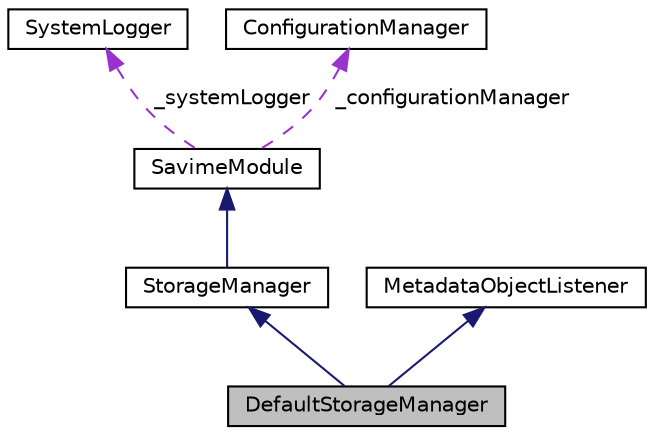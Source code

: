 digraph "DefaultStorageManager"
{
  edge [fontname="Helvetica",fontsize="10",labelfontname="Helvetica",labelfontsize="10"];
  node [fontname="Helvetica",fontsize="10",shape=record];
  Node4 [label="DefaultStorageManager",height=0.2,width=0.4,color="black", fillcolor="grey75", style="filled", fontcolor="black"];
  Node5 -> Node4 [dir="back",color="midnightblue",fontsize="10",style="solid",fontname="Helvetica"];
  Node5 [label="StorageManager",height=0.2,width=0.4,color="black", fillcolor="white", style="filled",URL="$classStorageManager.html"];
  Node6 -> Node5 [dir="back",color="midnightblue",fontsize="10",style="solid",fontname="Helvetica"];
  Node6 [label="SavimeModule",height=0.2,width=0.4,color="black", fillcolor="white", style="filled",URL="$classSavimeModule.html"];
  Node7 -> Node6 [dir="back",color="darkorchid3",fontsize="10",style="dashed",label=" _systemLogger" ,fontname="Helvetica"];
  Node7 [label="SystemLogger",height=0.2,width=0.4,color="black", fillcolor="white", style="filled",URL="$classSystemLogger.html"];
  Node8 -> Node6 [dir="back",color="darkorchid3",fontsize="10",style="dashed",label=" _configurationManager" ,fontname="Helvetica"];
  Node8 [label="ConfigurationManager",height=0.2,width=0.4,color="black", fillcolor="white", style="filled",URL="$classConfigurationManager.html"];
  Node9 -> Node4 [dir="back",color="midnightblue",fontsize="10",style="solid",fontname="Helvetica"];
  Node9 [label="MetadataObjectListener",height=0.2,width=0.4,color="black", fillcolor="white", style="filled",URL="$classMetadataObjectListener.html"];
}
